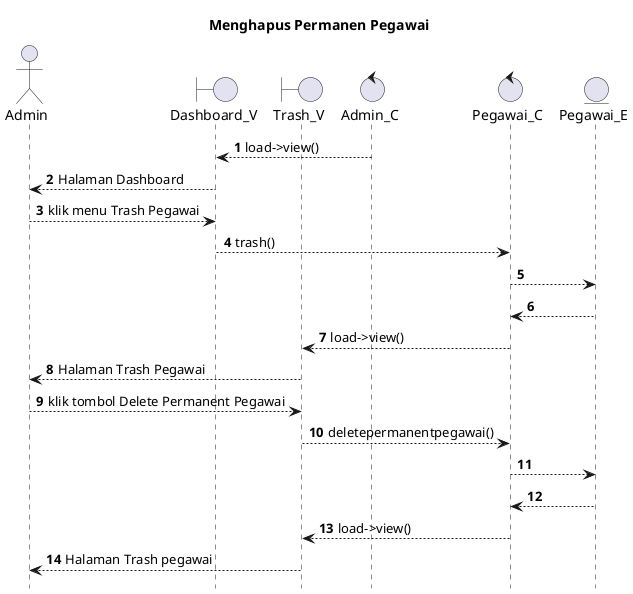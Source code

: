 @startuml

autonumber
hide footbox
title Menghapus Permanen Pegawai

Actor Admin
boundary Dashboard_V
boundary Trash_V
control Admin_C
control Pegawai_C
Entity Pegawai_E

Admin_C --> Dashboard_V: load->view()
Dashboard_V --> Admin: Halaman Dashboard
Admin --> Dashboard_V: klik menu Trash Pegawai
Dashboard_V --> Pegawai_C: trash()
Pegawai_C --> Pegawai_E:
    
    Pegawai_E --> Pegawai_C:
    Pegawai_C --> Trash_V: load->view()
    Trash_V --> Admin: Halaman Trash Pegawai

Admin --> Trash_V: klik tombol Delete Permanent Pegawai
Trash_V --> Pegawai_C: deletepermanentpegawai()
Pegawai_C --> Pegawai_E:
   
    Pegawai_E --> Pegawai_C:
    Pegawai_C --> Trash_V: load->view()
    Trash_V --> Admin: Halaman Trash pegawai

@enduml